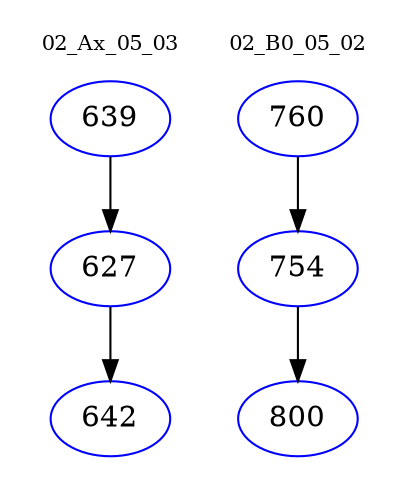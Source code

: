 digraph{
subgraph cluster_0 {
color = white
label = "02_Ax_05_03";
fontsize=10;
T0_639 [label="639", color="blue"]
T0_639 -> T0_627 [color="black"]
T0_627 [label="627", color="blue"]
T0_627 -> T0_642 [color="black"]
T0_642 [label="642", color="blue"]
}
subgraph cluster_1 {
color = white
label = "02_B0_05_02";
fontsize=10;
T1_760 [label="760", color="blue"]
T1_760 -> T1_754 [color="black"]
T1_754 [label="754", color="blue"]
T1_754 -> T1_800 [color="black"]
T1_800 [label="800", color="blue"]
}
}

